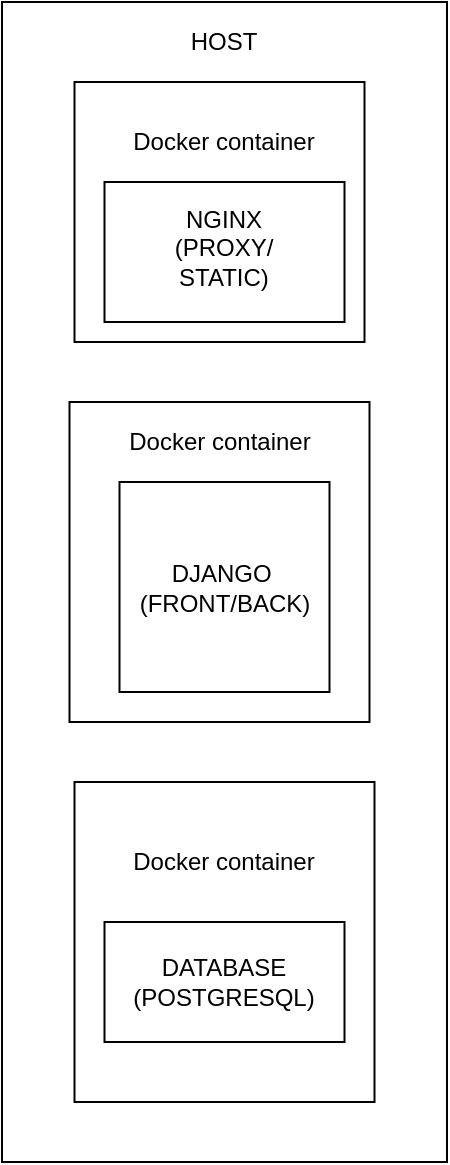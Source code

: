 <mxfile version="15.2.5" type="github" pages="2">
  <diagram id="KnE0DojCTduFjPBjx93h" name="Project structure">
    <mxGraphModel dx="1422" dy="794" grid="1" gridSize="10" guides="1" tooltips="1" connect="1" arrows="1" fold="1" page="1" pageScale="1" pageWidth="827" pageHeight="1169" math="0" shadow="0">
      <root>
        <mxCell id="0" />
        <mxCell id="1" parent="0" />
        <mxCell id="tBqzJ4MgUW6KoWlNYG0D-12" value="" style="rounded=0;whiteSpace=wrap;html=1;" parent="1" vertex="1">
          <mxGeometry x="40" y="20" width="222.5" height="580" as="geometry" />
        </mxCell>
        <mxCell id="tBqzJ4MgUW6KoWlNYG0D-13" value="" style="rounded=0;whiteSpace=wrap;html=1;" parent="1" vertex="1">
          <mxGeometry x="73.75" y="220" width="150" height="160" as="geometry" />
        </mxCell>
        <mxCell id="tBqzJ4MgUW6KoWlNYG0D-14" value="DJANGO&amp;nbsp;&lt;br&gt;(FRONT/BACK)" style="whiteSpace=wrap;html=1;aspect=fixed;" parent="1" vertex="1">
          <mxGeometry x="98.75" y="260" width="105" height="105" as="geometry" />
        </mxCell>
        <mxCell id="tBqzJ4MgUW6KoWlNYG0D-15" value="Docker container" style="text;html=1;strokeColor=none;fillColor=none;align=center;verticalAlign=middle;whiteSpace=wrap;rounded=0;" parent="1" vertex="1">
          <mxGeometry x="83.75" y="220" width="130" height="40" as="geometry" />
        </mxCell>
        <mxCell id="tBqzJ4MgUW6KoWlNYG0D-18" value="" style="rounded=0;whiteSpace=wrap;html=1;" parent="1" vertex="1">
          <mxGeometry x="76.25" y="410" width="150" height="160" as="geometry" />
        </mxCell>
        <mxCell id="tBqzJ4MgUW6KoWlNYG0D-19" value="DATABASE&lt;br&gt;(POSTGRESQL)" style="rounded=0;whiteSpace=wrap;html=1;" parent="1" vertex="1">
          <mxGeometry x="91.25" y="480" width="120" height="60" as="geometry" />
        </mxCell>
        <mxCell id="tBqzJ4MgUW6KoWlNYG0D-20" value="Docker container" style="text;html=1;strokeColor=none;fillColor=none;align=center;verticalAlign=middle;whiteSpace=wrap;rounded=0;" parent="1" vertex="1">
          <mxGeometry x="86.25" y="430" width="130" height="40" as="geometry" />
        </mxCell>
        <mxCell id="tBqzJ4MgUW6KoWlNYG0D-21" value="HOST" style="text;html=1;strokeColor=none;fillColor=none;align=center;verticalAlign=middle;whiteSpace=wrap;rounded=0;" parent="1" vertex="1">
          <mxGeometry x="131.25" y="30" width="40" height="20" as="geometry" />
        </mxCell>
        <mxCell id="tBqzJ4MgUW6KoWlNYG0D-23" value="" style="rounded=0;whiteSpace=wrap;html=1;" parent="1" vertex="1">
          <mxGeometry x="76.25" y="60" width="145" height="130" as="geometry" />
        </mxCell>
        <mxCell id="tBqzJ4MgUW6KoWlNYG0D-25" value="Docker container" style="text;html=1;strokeColor=none;fillColor=none;align=center;verticalAlign=middle;whiteSpace=wrap;rounded=0;" parent="1" vertex="1">
          <mxGeometry x="86.25" y="70" width="130" height="40" as="geometry" />
        </mxCell>
        <mxCell id="tBqzJ4MgUW6KoWlNYG0D-26" value="" style="rounded=0;whiteSpace=wrap;html=1;" parent="1" vertex="1">
          <mxGeometry x="91.25" y="110" width="120" height="70" as="geometry" />
        </mxCell>
        <mxCell id="tBqzJ4MgUW6KoWlNYG0D-28" value="NGINX&lt;br&gt;(PROXY/&lt;br&gt;STATIC)" style="text;html=1;strokeColor=none;fillColor=none;align=center;verticalAlign=middle;whiteSpace=wrap;rounded=0;" parent="1" vertex="1">
          <mxGeometry x="131.25" y="130" width="40" height="25" as="geometry" />
        </mxCell>
      </root>
    </mxGraphModel>
  </diagram>
  <diagram id="PjAdXTBemE1KsV0ese1i" name="Database">
    <mxGraphModel dx="1422" dy="794" grid="1" gridSize="10" guides="1" tooltips="1" connect="1" arrows="1" fold="1" page="1" pageScale="1" pageWidth="827" pageHeight="1169" math="0" shadow="0">
      <root>
        <mxCell id="d5uLXDLZQr8_mXUhO0Rj-0" />
        <mxCell id="d5uLXDLZQr8_mXUhO0Rj-1" parent="d5uLXDLZQr8_mXUhO0Rj-0" />
        <mxCell id="eGi3eXLpUCcT8nkQsEue-2" value="Users" style="shape=table;startSize=30;container=1;collapsible=1;childLayout=tableLayout;fixedRows=1;rowLines=0;fontStyle=1;align=center;resizeLast=1;" vertex="1" parent="d5uLXDLZQr8_mXUhO0Rj-1">
          <mxGeometry x="20" y="20" width="180" height="290" as="geometry" />
        </mxCell>
        <mxCell id="eGi3eXLpUCcT8nkQsEue-3" value="" style="shape=partialRectangle;collapsible=0;dropTarget=0;pointerEvents=0;fillColor=none;top=0;left=0;bottom=1;right=0;points=[[0,0.5],[1,0.5]];portConstraint=eastwest;" vertex="1" parent="eGi3eXLpUCcT8nkQsEue-2">
          <mxGeometry y="30" width="180" height="30" as="geometry" />
        </mxCell>
        <mxCell id="eGi3eXLpUCcT8nkQsEue-4" value="PK" style="shape=partialRectangle;connectable=0;fillColor=none;top=0;left=0;bottom=0;right=0;fontStyle=1;overflow=hidden;" vertex="1" parent="eGi3eXLpUCcT8nkQsEue-3">
          <mxGeometry width="30" height="30" as="geometry" />
        </mxCell>
        <mxCell id="eGi3eXLpUCcT8nkQsEue-5" value="ID" style="shape=partialRectangle;connectable=0;fillColor=none;top=0;left=0;bottom=0;right=0;align=left;spacingLeft=6;fontStyle=5;overflow=hidden;" vertex="1" parent="eGi3eXLpUCcT8nkQsEue-3">
          <mxGeometry x="30" width="150" height="30" as="geometry" />
        </mxCell>
        <mxCell id="eGi3eXLpUCcT8nkQsEue-6" value="" style="shape=partialRectangle;collapsible=0;dropTarget=0;pointerEvents=0;fillColor=none;top=0;left=0;bottom=0;right=0;points=[[0,0.5],[1,0.5]];portConstraint=eastwest;" vertex="1" parent="eGi3eXLpUCcT8nkQsEue-2">
          <mxGeometry y="60" width="180" height="30" as="geometry" />
        </mxCell>
        <mxCell id="eGi3eXLpUCcT8nkQsEue-7" value="" style="shape=partialRectangle;connectable=0;fillColor=none;top=0;left=0;bottom=0;right=0;editable=1;overflow=hidden;" vertex="1" parent="eGi3eXLpUCcT8nkQsEue-6">
          <mxGeometry width="30" height="30" as="geometry" />
        </mxCell>
        <mxCell id="eGi3eXLpUCcT8nkQsEue-8" value="email" style="shape=partialRectangle;connectable=0;fillColor=none;top=0;left=0;bottom=0;right=0;align=left;spacingLeft=6;overflow=hidden;" vertex="1" parent="eGi3eXLpUCcT8nkQsEue-6">
          <mxGeometry x="30" width="150" height="30" as="geometry" />
        </mxCell>
        <mxCell id="eGi3eXLpUCcT8nkQsEue-9" value="" style="shape=partialRectangle;collapsible=0;dropTarget=0;pointerEvents=0;fillColor=none;top=0;left=0;bottom=0;right=0;points=[[0,0.5],[1,0.5]];portConstraint=eastwest;" vertex="1" parent="eGi3eXLpUCcT8nkQsEue-2">
          <mxGeometry y="90" width="180" height="30" as="geometry" />
        </mxCell>
        <mxCell id="eGi3eXLpUCcT8nkQsEue-10" value="" style="shape=partialRectangle;connectable=0;fillColor=none;top=0;left=0;bottom=0;right=0;editable=1;overflow=hidden;" vertex="1" parent="eGi3eXLpUCcT8nkQsEue-9">
          <mxGeometry width="30" height="30" as="geometry" />
        </mxCell>
        <mxCell id="eGi3eXLpUCcT8nkQsEue-11" value="password" style="shape=partialRectangle;connectable=0;fillColor=none;top=0;left=0;bottom=0;right=0;align=left;spacingLeft=6;overflow=hidden;" vertex="1" parent="eGi3eXLpUCcT8nkQsEue-9">
          <mxGeometry x="30" width="150" height="30" as="geometry" />
        </mxCell>
        <mxCell id="eGi3eXLpUCcT8nkQsEue-12" value="" style="shape=partialRectangle;collapsible=0;dropTarget=0;pointerEvents=0;fillColor=none;top=0;left=0;bottom=0;right=0;points=[[0,0.5],[1,0.5]];portConstraint=eastwest;" vertex="1" parent="eGi3eXLpUCcT8nkQsEue-2">
          <mxGeometry y="120" width="180" height="30" as="geometry" />
        </mxCell>
        <mxCell id="eGi3eXLpUCcT8nkQsEue-13" value="" style="shape=partialRectangle;connectable=0;fillColor=none;top=0;left=0;bottom=0;right=0;editable=1;overflow=hidden;" vertex="1" parent="eGi3eXLpUCcT8nkQsEue-12">
          <mxGeometry width="30" height="30" as="geometry" />
        </mxCell>
        <mxCell id="eGi3eXLpUCcT8nkQsEue-14" value="" style="shape=partialRectangle;connectable=0;fillColor=none;top=0;left=0;bottom=0;right=0;align=left;spacingLeft=6;overflow=hidden;" vertex="1" parent="eGi3eXLpUCcT8nkQsEue-12">
          <mxGeometry x="30" width="150" height="30" as="geometry" />
        </mxCell>
        <mxCell id="eGi3eXLpUCcT8nkQsEue-15" value="last_name" style="shape=partialRectangle;connectable=0;fillColor=none;top=0;left=0;bottom=0;right=0;align=left;spacingLeft=6;overflow=hidden;" vertex="1" parent="d5uLXDLZQr8_mXUhO0Rj-1">
          <mxGeometry x="50" y="170" width="150" height="30" as="geometry" />
        </mxCell>
        <mxCell id="eGi3eXLpUCcT8nkQsEue-16" value="first_name" style="shape=partialRectangle;connectable=0;fillColor=none;top=0;left=0;bottom=0;right=0;align=left;spacingLeft=6;overflow=hidden;" vertex="1" parent="d5uLXDLZQr8_mXUhO0Rj-1">
          <mxGeometry x="50" y="140" width="150" height="30" as="geometry" />
        </mxCell>
        <mxCell id="eGi3eXLpUCcT8nkQsEue-17" value="user_type" style="shape=partialRectangle;connectable=0;fillColor=none;top=0;left=0;bottom=0;right=0;align=left;spacingLeft=6;overflow=hidden;" vertex="1" parent="d5uLXDLZQr8_mXUhO0Rj-1">
          <mxGeometry x="50" y="200" width="150" height="30" as="geometry" />
        </mxCell>
        <mxCell id="eGi3eXLpUCcT8nkQsEue-18" value="FK" style="shape=partialRectangle;connectable=0;fillColor=none;top=0;left=0;bottom=0;right=0;fontStyle=1;overflow=hidden;" vertex="1" parent="d5uLXDLZQr8_mXUhO0Rj-1">
          <mxGeometry x="20" y="200" width="30" height="30" as="geometry" />
        </mxCell>
        <mxCell id="eGi3eXLpUCcT8nkQsEue-19" value="info" style="shape=partialRectangle;connectable=0;fillColor=none;top=0;left=0;bottom=0;right=0;align=left;spacingLeft=6;overflow=hidden;" vertex="1" parent="d5uLXDLZQr8_mXUhO0Rj-1">
          <mxGeometry x="50" y="230" width="150" height="30" as="geometry" />
        </mxCell>
        <mxCell id="eGi3eXLpUCcT8nkQsEue-20" value="UserTypes" style="shape=table;startSize=30;container=1;collapsible=1;childLayout=tableLayout;fixedRows=1;rowLines=0;fontStyle=1;align=center;resizeLast=1;" vertex="1" parent="d5uLXDLZQr8_mXUhO0Rj-1">
          <mxGeometry x="290" y="20" width="180" height="140" as="geometry" />
        </mxCell>
        <mxCell id="eGi3eXLpUCcT8nkQsEue-21" value="" style="shape=partialRectangle;collapsible=0;dropTarget=0;pointerEvents=0;fillColor=none;top=0;left=0;bottom=1;right=0;points=[[0,0.5],[1,0.5]];portConstraint=eastwest;" vertex="1" parent="eGi3eXLpUCcT8nkQsEue-20">
          <mxGeometry y="30" width="180" height="30" as="geometry" />
        </mxCell>
        <mxCell id="eGi3eXLpUCcT8nkQsEue-22" value="PK" style="shape=partialRectangle;connectable=0;fillColor=none;top=0;left=0;bottom=0;right=0;fontStyle=1;overflow=hidden;" vertex="1" parent="eGi3eXLpUCcT8nkQsEue-21">
          <mxGeometry width="30" height="30" as="geometry" />
        </mxCell>
        <mxCell id="eGi3eXLpUCcT8nkQsEue-23" value="ID" style="shape=partialRectangle;connectable=0;fillColor=none;top=0;left=0;bottom=0;right=0;align=left;spacingLeft=6;fontStyle=5;overflow=hidden;" vertex="1" parent="eGi3eXLpUCcT8nkQsEue-21">
          <mxGeometry x="30" width="150" height="30" as="geometry" />
        </mxCell>
        <mxCell id="eGi3eXLpUCcT8nkQsEue-24" value="" style="shape=partialRectangle;collapsible=0;dropTarget=0;pointerEvents=0;fillColor=none;top=0;left=0;bottom=0;right=0;points=[[0,0.5],[1,0.5]];portConstraint=eastwest;" vertex="1" parent="eGi3eXLpUCcT8nkQsEue-20">
          <mxGeometry y="60" width="180" height="30" as="geometry" />
        </mxCell>
        <mxCell id="eGi3eXLpUCcT8nkQsEue-25" value="" style="shape=partialRectangle;connectable=0;fillColor=none;top=0;left=0;bottom=0;right=0;editable=1;overflow=hidden;" vertex="1" parent="eGi3eXLpUCcT8nkQsEue-24">
          <mxGeometry width="30" height="30" as="geometry" />
        </mxCell>
        <mxCell id="eGi3eXLpUCcT8nkQsEue-26" value="type_name" style="shape=partialRectangle;connectable=0;fillColor=none;top=0;left=0;bottom=0;right=0;align=left;spacingLeft=6;overflow=hidden;" vertex="1" parent="eGi3eXLpUCcT8nkQsEue-24">
          <mxGeometry x="30" width="150" height="30" as="geometry" />
        </mxCell>
        <mxCell id="eGi3eXLpUCcT8nkQsEue-27" value="" style="shape=partialRectangle;collapsible=0;dropTarget=0;pointerEvents=0;fillColor=none;top=0;left=0;bottom=0;right=0;points=[[0,0.5],[1,0.5]];portConstraint=eastwest;" vertex="1" parent="eGi3eXLpUCcT8nkQsEue-20">
          <mxGeometry y="90" width="180" height="30" as="geometry" />
        </mxCell>
        <mxCell id="eGi3eXLpUCcT8nkQsEue-28" value="" style="shape=partialRectangle;connectable=0;fillColor=none;top=0;left=0;bottom=0;right=0;editable=1;overflow=hidden;" vertex="1" parent="eGi3eXLpUCcT8nkQsEue-27">
          <mxGeometry width="30" height="30" as="geometry" />
        </mxCell>
        <mxCell id="eGi3eXLpUCcT8nkQsEue-29" value="" style="shape=partialRectangle;connectable=0;fillColor=none;top=0;left=0;bottom=0;right=0;align=left;spacingLeft=6;overflow=hidden;" vertex="1" parent="eGi3eXLpUCcT8nkQsEue-27">
          <mxGeometry x="30" width="150" height="30" as="geometry" />
        </mxCell>
        <mxCell id="eGi3eXLpUCcT8nkQsEue-30" value="" style="shape=partialRectangle;collapsible=0;dropTarget=0;pointerEvents=0;fillColor=none;top=0;left=0;bottom=0;right=0;points=[[0,0.5],[1,0.5]];portConstraint=eastwest;" vertex="1" parent="eGi3eXLpUCcT8nkQsEue-20">
          <mxGeometry y="120" width="180" height="20" as="geometry" />
        </mxCell>
        <mxCell id="eGi3eXLpUCcT8nkQsEue-31" value="" style="shape=partialRectangle;connectable=0;fillColor=none;top=0;left=0;bottom=0;right=0;editable=1;overflow=hidden;" vertex="1" parent="eGi3eXLpUCcT8nkQsEue-30">
          <mxGeometry width="30" height="20" as="geometry" />
        </mxCell>
        <mxCell id="eGi3eXLpUCcT8nkQsEue-32" value="" style="shape=partialRectangle;connectable=0;fillColor=none;top=0;left=0;bottom=0;right=0;align=left;spacingLeft=6;overflow=hidden;" vertex="1" parent="eGi3eXLpUCcT8nkQsEue-30">
          <mxGeometry x="30" width="150" height="20" as="geometry" />
        </mxCell>
        <mxCell id="eGi3eXLpUCcT8nkQsEue-36" value="" style="edgeStyle=entityRelationEdgeStyle;fontSize=12;html=1;endArrow=ERoneToMany;startArrow=ERmandOne;entryX=1;entryY=0.5;entryDx=0;entryDy=0;exitX=0;exitY=0.5;exitDx=0;exitDy=0;" edge="1" parent="d5uLXDLZQr8_mXUhO0Rj-1" source="eGi3eXLpUCcT8nkQsEue-21" target="eGi3eXLpUCcT8nkQsEue-3">
          <mxGeometry width="100" height="100" relative="1" as="geometry">
            <mxPoint x="240" y="270" as="sourcePoint" />
            <mxPoint x="340" y="170" as="targetPoint" />
          </mxGeometry>
        </mxCell>
        <mxCell id="eGi3eXLpUCcT8nkQsEue-37" value="Lessons_subject" style="shape=table;startSize=30;container=1;collapsible=1;childLayout=tableLayout;fixedRows=1;rowLines=0;fontStyle=1;align=center;resizeLast=1;" vertex="1" parent="d5uLXDLZQr8_mXUhO0Rj-1">
          <mxGeometry x="290" y="180" width="180" height="150" as="geometry" />
        </mxCell>
        <mxCell id="eGi3eXLpUCcT8nkQsEue-38" value="" style="shape=partialRectangle;collapsible=0;dropTarget=0;pointerEvents=0;fillColor=none;top=0;left=0;bottom=1;right=0;points=[[0,0.5],[1,0.5]];portConstraint=eastwest;" vertex="1" parent="eGi3eXLpUCcT8nkQsEue-37">
          <mxGeometry y="30" width="180" height="30" as="geometry" />
        </mxCell>
        <mxCell id="eGi3eXLpUCcT8nkQsEue-39" value="PK" style="shape=partialRectangle;connectable=0;fillColor=none;top=0;left=0;bottom=0;right=0;fontStyle=1;overflow=hidden;" vertex="1" parent="eGi3eXLpUCcT8nkQsEue-38">
          <mxGeometry width="30" height="30" as="geometry" />
        </mxCell>
        <mxCell id="eGi3eXLpUCcT8nkQsEue-40" value="ID" style="shape=partialRectangle;connectable=0;fillColor=none;top=0;left=0;bottom=0;right=0;align=left;spacingLeft=6;fontStyle=5;overflow=hidden;" vertex="1" parent="eGi3eXLpUCcT8nkQsEue-38">
          <mxGeometry x="30" width="150" height="30" as="geometry" />
        </mxCell>
        <mxCell id="eGi3eXLpUCcT8nkQsEue-41" value="" style="shape=partialRectangle;collapsible=0;dropTarget=0;pointerEvents=0;fillColor=none;top=0;left=0;bottom=0;right=0;points=[[0,0.5],[1,0.5]];portConstraint=eastwest;" vertex="1" parent="eGi3eXLpUCcT8nkQsEue-37">
          <mxGeometry y="60" width="180" height="30" as="geometry" />
        </mxCell>
        <mxCell id="eGi3eXLpUCcT8nkQsEue-42" value="" style="shape=partialRectangle;connectable=0;fillColor=none;top=0;left=0;bottom=0;right=0;editable=1;overflow=hidden;" vertex="1" parent="eGi3eXLpUCcT8nkQsEue-41">
          <mxGeometry width="30" height="30" as="geometry" />
        </mxCell>
        <mxCell id="eGi3eXLpUCcT8nkQsEue-43" value="lesson_name" style="shape=partialRectangle;connectable=0;fillColor=none;top=0;left=0;bottom=0;right=0;align=left;spacingLeft=6;overflow=hidden;" vertex="1" parent="eGi3eXLpUCcT8nkQsEue-41">
          <mxGeometry x="30" width="150" height="30" as="geometry" />
        </mxCell>
        <mxCell id="eGi3eXLpUCcT8nkQsEue-44" value="" style="shape=partialRectangle;collapsible=0;dropTarget=0;pointerEvents=0;fillColor=none;top=0;left=0;bottom=0;right=0;points=[[0,0.5],[1,0.5]];portConstraint=eastwest;" vertex="1" parent="eGi3eXLpUCcT8nkQsEue-37">
          <mxGeometry y="90" width="180" height="30" as="geometry" />
        </mxCell>
        <mxCell id="eGi3eXLpUCcT8nkQsEue-45" value="" style="shape=partialRectangle;connectable=0;fillColor=none;top=0;left=0;bottom=0;right=0;editable=1;overflow=hidden;" vertex="1" parent="eGi3eXLpUCcT8nkQsEue-44">
          <mxGeometry width="30" height="30" as="geometry" />
        </mxCell>
        <mxCell id="eGi3eXLpUCcT8nkQsEue-46" value="" style="shape=partialRectangle;connectable=0;fillColor=none;top=0;left=0;bottom=0;right=0;align=left;spacingLeft=6;overflow=hidden;" vertex="1" parent="eGi3eXLpUCcT8nkQsEue-44">
          <mxGeometry x="30" width="150" height="30" as="geometry" />
        </mxCell>
        <mxCell id="eGi3eXLpUCcT8nkQsEue-47" value="" style="shape=partialRectangle;collapsible=0;dropTarget=0;pointerEvents=0;fillColor=none;top=0;left=0;bottom=0;right=0;points=[[0,0.5],[1,0.5]];portConstraint=eastwest;" vertex="1" parent="eGi3eXLpUCcT8nkQsEue-37">
          <mxGeometry y="120" width="180" height="30" as="geometry" />
        </mxCell>
        <mxCell id="eGi3eXLpUCcT8nkQsEue-48" value="" style="shape=partialRectangle;connectable=0;fillColor=none;top=0;left=0;bottom=0;right=0;editable=1;overflow=hidden;" vertex="1" parent="eGi3eXLpUCcT8nkQsEue-47">
          <mxGeometry width="30" height="30" as="geometry" />
        </mxCell>
        <mxCell id="eGi3eXLpUCcT8nkQsEue-49" value="" style="shape=partialRectangle;connectable=0;fillColor=none;top=0;left=0;bottom=0;right=0;align=left;spacingLeft=6;overflow=hidden;" vertex="1" parent="eGi3eXLpUCcT8nkQsEue-47">
          <mxGeometry x="30" width="150" height="30" as="geometry" />
        </mxCell>
        <mxCell id="eGi3eXLpUCcT8nkQsEue-69" value="User_LessonsSubject" style="shape=table;startSize=30;container=1;collapsible=1;childLayout=tableLayout;fixedRows=1;rowLines=0;fontStyle=1;align=center;resizeLast=1;" vertex="1" parent="d5uLXDLZQr8_mXUhO0Rj-1">
          <mxGeometry x="22.5" y="330" width="205" height="90" as="geometry" />
        </mxCell>
        <mxCell id="eGi3eXLpUCcT8nkQsEue-70" value="" style="shape=partialRectangle;collapsible=0;dropTarget=0;pointerEvents=0;fillColor=none;top=0;left=0;bottom=0;right=0;points=[[0,0.5],[1,0.5]];portConstraint=eastwest;" vertex="1" parent="eGi3eXLpUCcT8nkQsEue-69">
          <mxGeometry y="30" width="205" height="30" as="geometry" />
        </mxCell>
        <mxCell id="eGi3eXLpUCcT8nkQsEue-71" value="FK1" style="shape=partialRectangle;connectable=0;fillColor=none;top=0;left=0;bottom=0;right=0;fontStyle=1;overflow=hidden;" vertex="1" parent="eGi3eXLpUCcT8nkQsEue-70">
          <mxGeometry width="60" height="30" as="geometry" />
        </mxCell>
        <mxCell id="eGi3eXLpUCcT8nkQsEue-72" value="ID_USER" style="shape=partialRectangle;connectable=0;fillColor=none;top=0;left=0;bottom=0;right=0;align=left;spacingLeft=6;fontStyle=5;overflow=hidden;" vertex="1" parent="eGi3eXLpUCcT8nkQsEue-70">
          <mxGeometry x="60" width="145" height="30" as="geometry" />
        </mxCell>
        <mxCell id="eGi3eXLpUCcT8nkQsEue-73" value="" style="shape=partialRectangle;collapsible=0;dropTarget=0;pointerEvents=0;fillColor=none;top=0;left=0;bottom=1;right=0;points=[[0,0.5],[1,0.5]];portConstraint=eastwest;" vertex="1" parent="eGi3eXLpUCcT8nkQsEue-69">
          <mxGeometry y="60" width="205" height="30" as="geometry" />
        </mxCell>
        <mxCell id="eGi3eXLpUCcT8nkQsEue-74" value="FK2" style="shape=partialRectangle;connectable=0;fillColor=none;top=0;left=0;bottom=0;right=0;fontStyle=1;overflow=hidden;" vertex="1" parent="eGi3eXLpUCcT8nkQsEue-73">
          <mxGeometry width="60" height="30" as="geometry" />
        </mxCell>
        <mxCell id="eGi3eXLpUCcT8nkQsEue-75" value="ID_LESSON_SUBJECT" style="shape=partialRectangle;connectable=0;fillColor=none;top=0;left=0;bottom=0;right=0;align=left;spacingLeft=6;fontStyle=5;overflow=hidden;" vertex="1" parent="eGi3eXLpUCcT8nkQsEue-73">
          <mxGeometry x="60" width="145" height="30" as="geometry" />
        </mxCell>
        <mxCell id="eGi3eXLpUCcT8nkQsEue-82" value="Lesson" style="shape=table;startSize=30;container=1;collapsible=1;childLayout=tableLayout;fixedRows=1;rowLines=0;fontStyle=1;align=center;resizeLast=1;" vertex="1" parent="d5uLXDLZQr8_mXUhO0Rj-1">
          <mxGeometry x="290" y="340" width="180" height="160" as="geometry" />
        </mxCell>
        <mxCell id="eGi3eXLpUCcT8nkQsEue-83" value="" style="shape=partialRectangle;collapsible=0;dropTarget=0;pointerEvents=0;fillColor=none;top=0;left=0;bottom=1;right=0;points=[[0,0.5],[1,0.5]];portConstraint=eastwest;" vertex="1" parent="eGi3eXLpUCcT8nkQsEue-82">
          <mxGeometry y="30" width="180" height="30" as="geometry" />
        </mxCell>
        <mxCell id="eGi3eXLpUCcT8nkQsEue-84" value="PK" style="shape=partialRectangle;connectable=0;fillColor=none;top=0;left=0;bottom=0;right=0;fontStyle=1;overflow=hidden;" vertex="1" parent="eGi3eXLpUCcT8nkQsEue-83">
          <mxGeometry width="30" height="30" as="geometry" />
        </mxCell>
        <mxCell id="eGi3eXLpUCcT8nkQsEue-85" value="ID" style="shape=partialRectangle;connectable=0;fillColor=none;top=0;left=0;bottom=0;right=0;align=left;spacingLeft=6;fontStyle=5;overflow=hidden;" vertex="1" parent="eGi3eXLpUCcT8nkQsEue-83">
          <mxGeometry x="30" width="150" height="30" as="geometry" />
        </mxCell>
        <mxCell id="eGi3eXLpUCcT8nkQsEue-86" value="" style="shape=partialRectangle;collapsible=0;dropTarget=0;pointerEvents=0;fillColor=none;top=0;left=0;bottom=0;right=0;points=[[0,0.5],[1,0.5]];portConstraint=eastwest;" vertex="1" parent="eGi3eXLpUCcT8nkQsEue-82">
          <mxGeometry y="60" width="180" height="30" as="geometry" />
        </mxCell>
        <mxCell id="eGi3eXLpUCcT8nkQsEue-87" value="FK" style="shape=partialRectangle;connectable=0;fillColor=none;top=0;left=0;bottom=0;right=0;editable=1;overflow=hidden;" vertex="1" parent="eGi3eXLpUCcT8nkQsEue-86">
          <mxGeometry width="30" height="30" as="geometry" />
        </mxCell>
        <mxCell id="eGi3eXLpUCcT8nkQsEue-88" value="ID_LESSON_SUBJECT" style="shape=partialRectangle;connectable=0;fillColor=none;top=0;left=0;bottom=0;right=0;align=left;spacingLeft=6;overflow=hidden;" vertex="1" parent="eGi3eXLpUCcT8nkQsEue-86">
          <mxGeometry x="30" width="150" height="30" as="geometry" />
        </mxCell>
        <mxCell id="eGi3eXLpUCcT8nkQsEue-89" value="" style="shape=partialRectangle;collapsible=0;dropTarget=0;pointerEvents=0;fillColor=none;top=0;left=0;bottom=0;right=0;points=[[0,0.5],[1,0.5]];portConstraint=eastwest;" vertex="1" parent="eGi3eXLpUCcT8nkQsEue-82">
          <mxGeometry y="90" width="180" height="30" as="geometry" />
        </mxCell>
        <mxCell id="eGi3eXLpUCcT8nkQsEue-90" value="FK" style="shape=partialRectangle;connectable=0;fillColor=none;top=0;left=0;bottom=0;right=0;editable=1;overflow=hidden;" vertex="1" parent="eGi3eXLpUCcT8nkQsEue-89">
          <mxGeometry width="30" height="30" as="geometry" />
        </mxCell>
        <mxCell id="eGi3eXLpUCcT8nkQsEue-91" value="ID_USER" style="shape=partialRectangle;connectable=0;fillColor=none;top=0;left=0;bottom=0;right=0;align=left;spacingLeft=6;overflow=hidden;" vertex="1" parent="eGi3eXLpUCcT8nkQsEue-89">
          <mxGeometry x="30" width="150" height="30" as="geometry" />
        </mxCell>
        <mxCell id="eGi3eXLpUCcT8nkQsEue-92" value="" style="shape=partialRectangle;collapsible=0;dropTarget=0;pointerEvents=0;fillColor=none;top=0;left=0;bottom=0;right=0;points=[[0,0.5],[1,0.5]];portConstraint=eastwest;" vertex="1" parent="eGi3eXLpUCcT8nkQsEue-82">
          <mxGeometry y="120" width="180" height="30" as="geometry" />
        </mxCell>
        <mxCell id="eGi3eXLpUCcT8nkQsEue-93" value="" style="shape=partialRectangle;connectable=0;fillColor=none;top=0;left=0;bottom=0;right=0;editable=1;overflow=hidden;" vertex="1" parent="eGi3eXLpUCcT8nkQsEue-92">
          <mxGeometry width="30" height="30" as="geometry" />
        </mxCell>
        <mxCell id="eGi3eXLpUCcT8nkQsEue-94" value="DATETIME_START" style="shape=partialRectangle;connectable=0;fillColor=none;top=0;left=0;bottom=0;right=0;align=left;spacingLeft=6;overflow=hidden;" vertex="1" parent="eGi3eXLpUCcT8nkQsEue-92">
          <mxGeometry x="30" width="150" height="30" as="geometry" />
        </mxCell>
      </root>
    </mxGraphModel>
  </diagram>
</mxfile>
